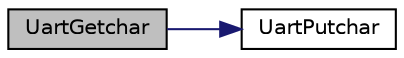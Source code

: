 digraph "UartGetchar"
{
 // LATEX_PDF_SIZE
  edge [fontname="Helvetica",fontsize="10",labelfontname="Helvetica",labelfontsize="10"];
  node [fontname="Helvetica",fontsize="10",shape=record];
  rankdir="LR";
  Node1 [label="UartGetchar",height=0.2,width=0.4,color="black", fillcolor="grey75", style="filled", fontcolor="black",tooltip=" "];
  Node1 -> Node2 [color="midnightblue",fontsize="10",style="solid",fontname="Helvetica"];
  Node2 [label="UartPutchar",height=0.2,width=0.4,color="black", fillcolor="white", style="filled",URL="$stdio__setup_8c.html#acd5b9b7e83ddbed4d3b46562e20e1e6e",tooltip=" "];
}
